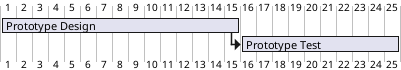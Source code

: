 @startgantt
[Prototype Design] as [PD] lasts 15 days
[Prototype Test] as [PT] lasts 10 days

' [PD] ends at [PT]'s start
[PT] starts at [PD]'s end

@endgantt
